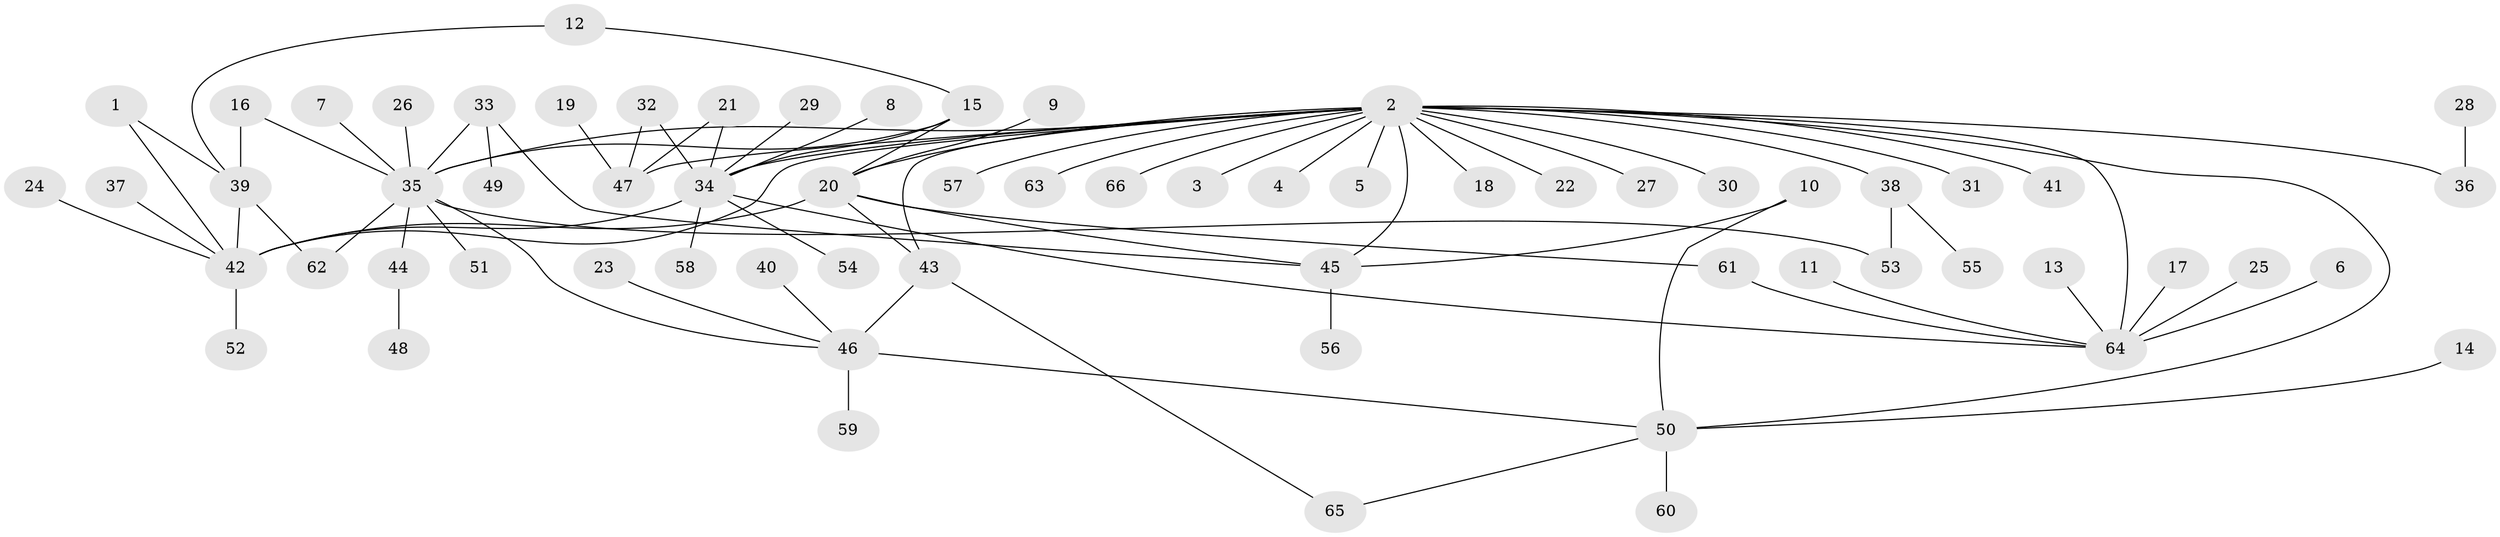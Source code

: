 // original degree distribution, {17: 0.0078125, 12: 0.0078125, 11: 0.0078125, 8: 0.015625, 4: 0.046875, 2: 0.1796875, 3: 0.1015625, 5: 0.046875, 13: 0.0078125, 1: 0.546875, 9: 0.0078125, 7: 0.0078125, 6: 0.015625}
// Generated by graph-tools (version 1.1) at 2025/25/03/09/25 03:25:56]
// undirected, 66 vertices, 85 edges
graph export_dot {
graph [start="1"]
  node [color=gray90,style=filled];
  1;
  2;
  3;
  4;
  5;
  6;
  7;
  8;
  9;
  10;
  11;
  12;
  13;
  14;
  15;
  16;
  17;
  18;
  19;
  20;
  21;
  22;
  23;
  24;
  25;
  26;
  27;
  28;
  29;
  30;
  31;
  32;
  33;
  34;
  35;
  36;
  37;
  38;
  39;
  40;
  41;
  42;
  43;
  44;
  45;
  46;
  47;
  48;
  49;
  50;
  51;
  52;
  53;
  54;
  55;
  56;
  57;
  58;
  59;
  60;
  61;
  62;
  63;
  64;
  65;
  66;
  1 -- 39 [weight=1.0];
  1 -- 42 [weight=1.0];
  2 -- 3 [weight=1.0];
  2 -- 4 [weight=1.0];
  2 -- 5 [weight=1.0];
  2 -- 18 [weight=1.0];
  2 -- 20 [weight=1.0];
  2 -- 22 [weight=1.0];
  2 -- 27 [weight=1.0];
  2 -- 30 [weight=1.0];
  2 -- 31 [weight=1.0];
  2 -- 34 [weight=2.0];
  2 -- 35 [weight=1.0];
  2 -- 36 [weight=1.0];
  2 -- 38 [weight=2.0];
  2 -- 41 [weight=2.0];
  2 -- 42 [weight=1.0];
  2 -- 43 [weight=1.0];
  2 -- 45 [weight=1.0];
  2 -- 47 [weight=2.0];
  2 -- 50 [weight=1.0];
  2 -- 57 [weight=1.0];
  2 -- 63 [weight=1.0];
  2 -- 64 [weight=2.0];
  2 -- 66 [weight=1.0];
  6 -- 64 [weight=1.0];
  7 -- 35 [weight=1.0];
  8 -- 34 [weight=1.0];
  9 -- 20 [weight=1.0];
  10 -- 45 [weight=1.0];
  10 -- 50 [weight=1.0];
  11 -- 64 [weight=1.0];
  12 -- 15 [weight=1.0];
  12 -- 39 [weight=1.0];
  13 -- 64 [weight=1.0];
  14 -- 50 [weight=1.0];
  15 -- 20 [weight=1.0];
  15 -- 34 [weight=1.0];
  15 -- 35 [weight=1.0];
  16 -- 35 [weight=1.0];
  16 -- 39 [weight=1.0];
  17 -- 64 [weight=1.0];
  19 -- 47 [weight=1.0];
  20 -- 42 [weight=1.0];
  20 -- 43 [weight=1.0];
  20 -- 45 [weight=1.0];
  20 -- 61 [weight=1.0];
  21 -- 34 [weight=1.0];
  21 -- 47 [weight=1.0];
  23 -- 46 [weight=1.0];
  24 -- 42 [weight=1.0];
  25 -- 64 [weight=1.0];
  26 -- 35 [weight=1.0];
  28 -- 36 [weight=1.0];
  29 -- 34 [weight=1.0];
  32 -- 34 [weight=1.0];
  32 -- 47 [weight=1.0];
  33 -- 35 [weight=1.0];
  33 -- 45 [weight=1.0];
  33 -- 49 [weight=1.0];
  34 -- 42 [weight=1.0];
  34 -- 54 [weight=1.0];
  34 -- 58 [weight=1.0];
  34 -- 64 [weight=1.0];
  35 -- 44 [weight=1.0];
  35 -- 46 [weight=1.0];
  35 -- 51 [weight=1.0];
  35 -- 53 [weight=1.0];
  35 -- 62 [weight=1.0];
  37 -- 42 [weight=1.0];
  38 -- 53 [weight=1.0];
  38 -- 55 [weight=1.0];
  39 -- 42 [weight=1.0];
  39 -- 62 [weight=1.0];
  40 -- 46 [weight=1.0];
  42 -- 52 [weight=1.0];
  43 -- 46 [weight=2.0];
  43 -- 65 [weight=1.0];
  44 -- 48 [weight=1.0];
  45 -- 56 [weight=1.0];
  46 -- 50 [weight=1.0];
  46 -- 59 [weight=1.0];
  50 -- 60 [weight=1.0];
  50 -- 65 [weight=1.0];
  61 -- 64 [weight=1.0];
}
